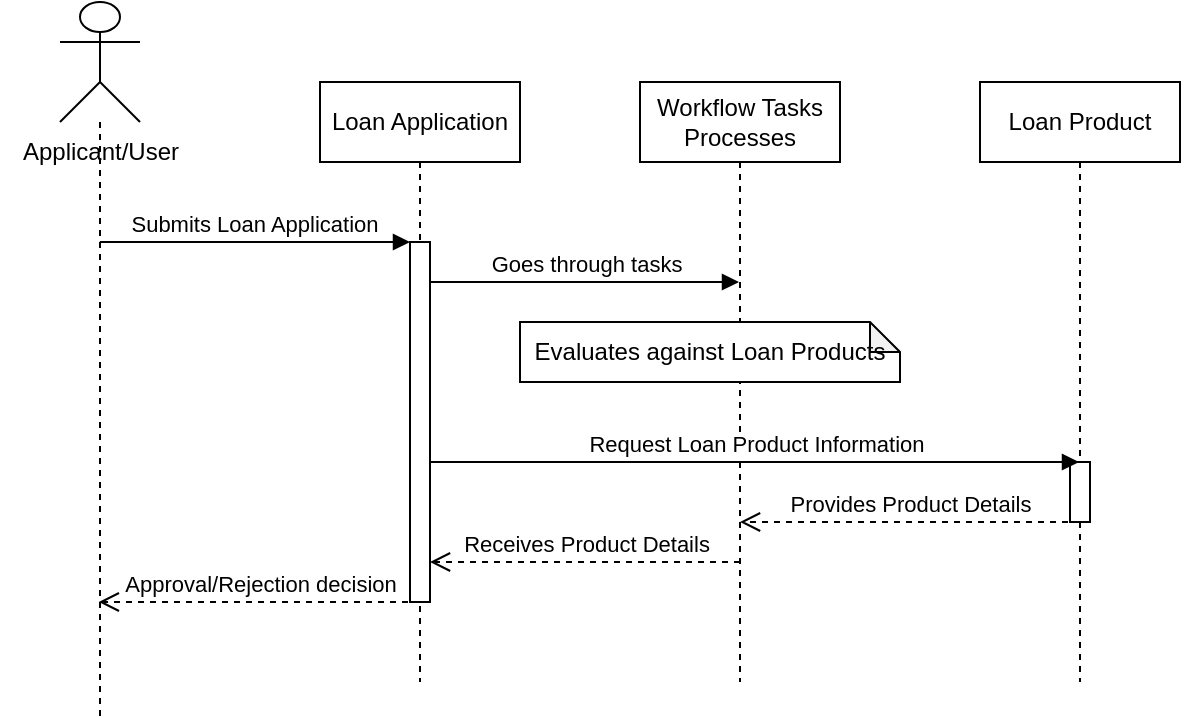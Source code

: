 <mxfile version="22.1.16" type="github">
  <diagram name="Page-1" id="HxRoTUaoPOwmKIP_bvgC">
    <mxGraphModel dx="2345" dy="1013" grid="1" gridSize="10" guides="1" tooltips="1" connect="1" arrows="1" fold="1" page="1" pageScale="1" pageWidth="850" pageHeight="1100" math="0" shadow="0">
      <root>
        <mxCell id="0" />
        <mxCell id="1" parent="0" />
        <mxCell id="WvGJcHZKkd67MsJQZ40Z-1" value="" style="shape=umlLifeline;perimeter=lifelinePerimeter;whiteSpace=wrap;html=1;container=1;dropTarget=0;collapsible=0;recursiveResize=0;outlineConnect=0;portConstraint=eastwest;newEdgeStyle={&quot;curved&quot;:0,&quot;rounded&quot;:0};participant=umlActor;size=60;" vertex="1" parent="1">
          <mxGeometry x="70" y="40" width="40" height="360" as="geometry" />
        </mxCell>
        <mxCell id="WvGJcHZKkd67MsJQZ40Z-2" value="Applicant/User" style="text;html=1;align=center;verticalAlign=middle;resizable=0;points=[];autosize=1;strokeColor=none;fillColor=none;" vertex="1" parent="1">
          <mxGeometry x="40" y="100" width="100" height="30" as="geometry" />
        </mxCell>
        <mxCell id="WvGJcHZKkd67MsJQZ40Z-3" value="Loan Application" style="shape=umlLifeline;perimeter=lifelinePerimeter;whiteSpace=wrap;html=1;container=1;dropTarget=0;collapsible=0;recursiveResize=0;outlineConnect=0;portConstraint=eastwest;newEdgeStyle={&quot;curved&quot;:0,&quot;rounded&quot;:0};" vertex="1" parent="1">
          <mxGeometry x="200" y="80" width="100" height="300" as="geometry" />
        </mxCell>
        <mxCell id="WvGJcHZKkd67MsJQZ40Z-5" value="" style="html=1;points=[[0,0,0,0,5],[0,1,0,0,-5],[1,0,0,0,5],[1,1,0,0,-5]];perimeter=orthogonalPerimeter;outlineConnect=0;targetShapes=umlLifeline;portConstraint=eastwest;newEdgeStyle={&quot;curved&quot;:0,&quot;rounded&quot;:0};" vertex="1" parent="WvGJcHZKkd67MsJQZ40Z-3">
          <mxGeometry x="45" y="80" width="10" height="180" as="geometry" />
        </mxCell>
        <mxCell id="WvGJcHZKkd67MsJQZ40Z-4" value="Workflow Tasks Processes" style="shape=umlLifeline;perimeter=lifelinePerimeter;whiteSpace=wrap;html=1;container=1;dropTarget=0;collapsible=0;recursiveResize=0;outlineConnect=0;portConstraint=eastwest;newEdgeStyle={&quot;curved&quot;:0,&quot;rounded&quot;:0};" vertex="1" parent="1">
          <mxGeometry x="360" y="80" width="100" height="300" as="geometry" />
        </mxCell>
        <mxCell id="WvGJcHZKkd67MsJQZ40Z-6" value="Submits Loan Application" style="html=1;verticalAlign=bottom;endArrow=block;curved=0;rounded=0;" edge="1" parent="1" target="WvGJcHZKkd67MsJQZ40Z-5">
          <mxGeometry width="80" relative="1" as="geometry">
            <mxPoint x="89.929" y="160" as="sourcePoint" />
            <mxPoint x="240" y="160" as="targetPoint" />
          </mxGeometry>
        </mxCell>
        <mxCell id="WvGJcHZKkd67MsJQZ40Z-7" value="Approval/Rejection decision" style="html=1;verticalAlign=bottom;endArrow=open;dashed=1;endSize=8;curved=0;rounded=0;" edge="1" parent="1">
          <mxGeometry x="-0.004" relative="1" as="geometry">
            <mxPoint x="250" y="340" as="sourcePoint" />
            <mxPoint x="89.389" y="340" as="targetPoint" />
            <Array as="points">
              <mxPoint x="200" y="340" />
            </Array>
            <mxPoint as="offset" />
          </mxGeometry>
        </mxCell>
        <mxCell id="WvGJcHZKkd67MsJQZ40Z-8" value="Goes through tasks" style="html=1;verticalAlign=bottom;endArrow=block;curved=0;rounded=0;" edge="1" parent="1" source="WvGJcHZKkd67MsJQZ40Z-5" target="WvGJcHZKkd67MsJQZ40Z-4">
          <mxGeometry width="80" relative="1" as="geometry">
            <mxPoint x="260" y="180" as="sourcePoint" />
            <mxPoint x="340" y="180" as="targetPoint" />
            <Array as="points">
              <mxPoint x="300" y="180" />
            </Array>
          </mxGeometry>
        </mxCell>
        <mxCell id="WvGJcHZKkd67MsJQZ40Z-9" value="Evaluates against Loan Products" style="shape=note;whiteSpace=wrap;html=1;backgroundOutline=1;darkOpacity=0.05;size=15;" vertex="1" parent="1">
          <mxGeometry x="300" y="200" width="190" height="30" as="geometry" />
        </mxCell>
        <mxCell id="WvGJcHZKkd67MsJQZ40Z-10" value="Loan Product" style="shape=umlLifeline;perimeter=lifelinePerimeter;whiteSpace=wrap;html=1;container=1;dropTarget=0;collapsible=0;recursiveResize=0;outlineConnect=0;portConstraint=eastwest;newEdgeStyle={&quot;curved&quot;:0,&quot;rounded&quot;:0};" vertex="1" parent="1">
          <mxGeometry x="530" y="80" width="100" height="300" as="geometry" />
        </mxCell>
        <mxCell id="WvGJcHZKkd67MsJQZ40Z-12" value="" style="html=1;points=[[0,0,0,0,5],[0,1,0,0,-5],[1,0,0,0,5],[1,1,0,0,-5]];perimeter=orthogonalPerimeter;outlineConnect=0;targetShapes=umlLifeline;portConstraint=eastwest;newEdgeStyle={&quot;curved&quot;:0,&quot;rounded&quot;:0};" vertex="1" parent="WvGJcHZKkd67MsJQZ40Z-10">
          <mxGeometry x="45" y="190" width="10" height="30" as="geometry" />
        </mxCell>
        <mxCell id="WvGJcHZKkd67MsJQZ40Z-11" value="Request Loan Product Information" style="html=1;verticalAlign=bottom;endArrow=block;curved=0;rounded=0;" edge="1" parent="1">
          <mxGeometry width="80" relative="1" as="geometry">
            <mxPoint x="255" y="270" as="sourcePoint" />
            <mxPoint x="579.5" y="270" as="targetPoint" />
          </mxGeometry>
        </mxCell>
        <mxCell id="WvGJcHZKkd67MsJQZ40Z-14" value="Provides Product Details" style="html=1;verticalAlign=bottom;endArrow=open;dashed=1;endSize=8;curved=0;rounded=0;" edge="1" parent="1" target="WvGJcHZKkd67MsJQZ40Z-4">
          <mxGeometry relative="1" as="geometry">
            <mxPoint x="580" y="300" as="sourcePoint" />
            <mxPoint x="500" y="300" as="targetPoint" />
          </mxGeometry>
        </mxCell>
        <mxCell id="WvGJcHZKkd67MsJQZ40Z-15" value="Receives Product Details" style="html=1;verticalAlign=bottom;endArrow=open;dashed=1;endSize=8;curved=0;rounded=0;" edge="1" parent="1">
          <mxGeometry relative="1" as="geometry">
            <mxPoint x="410" y="320" as="sourcePoint" />
            <mxPoint x="255" y="320" as="targetPoint" />
            <Array as="points">
              <mxPoint x="340" y="320" />
            </Array>
          </mxGeometry>
        </mxCell>
      </root>
    </mxGraphModel>
  </diagram>
</mxfile>

